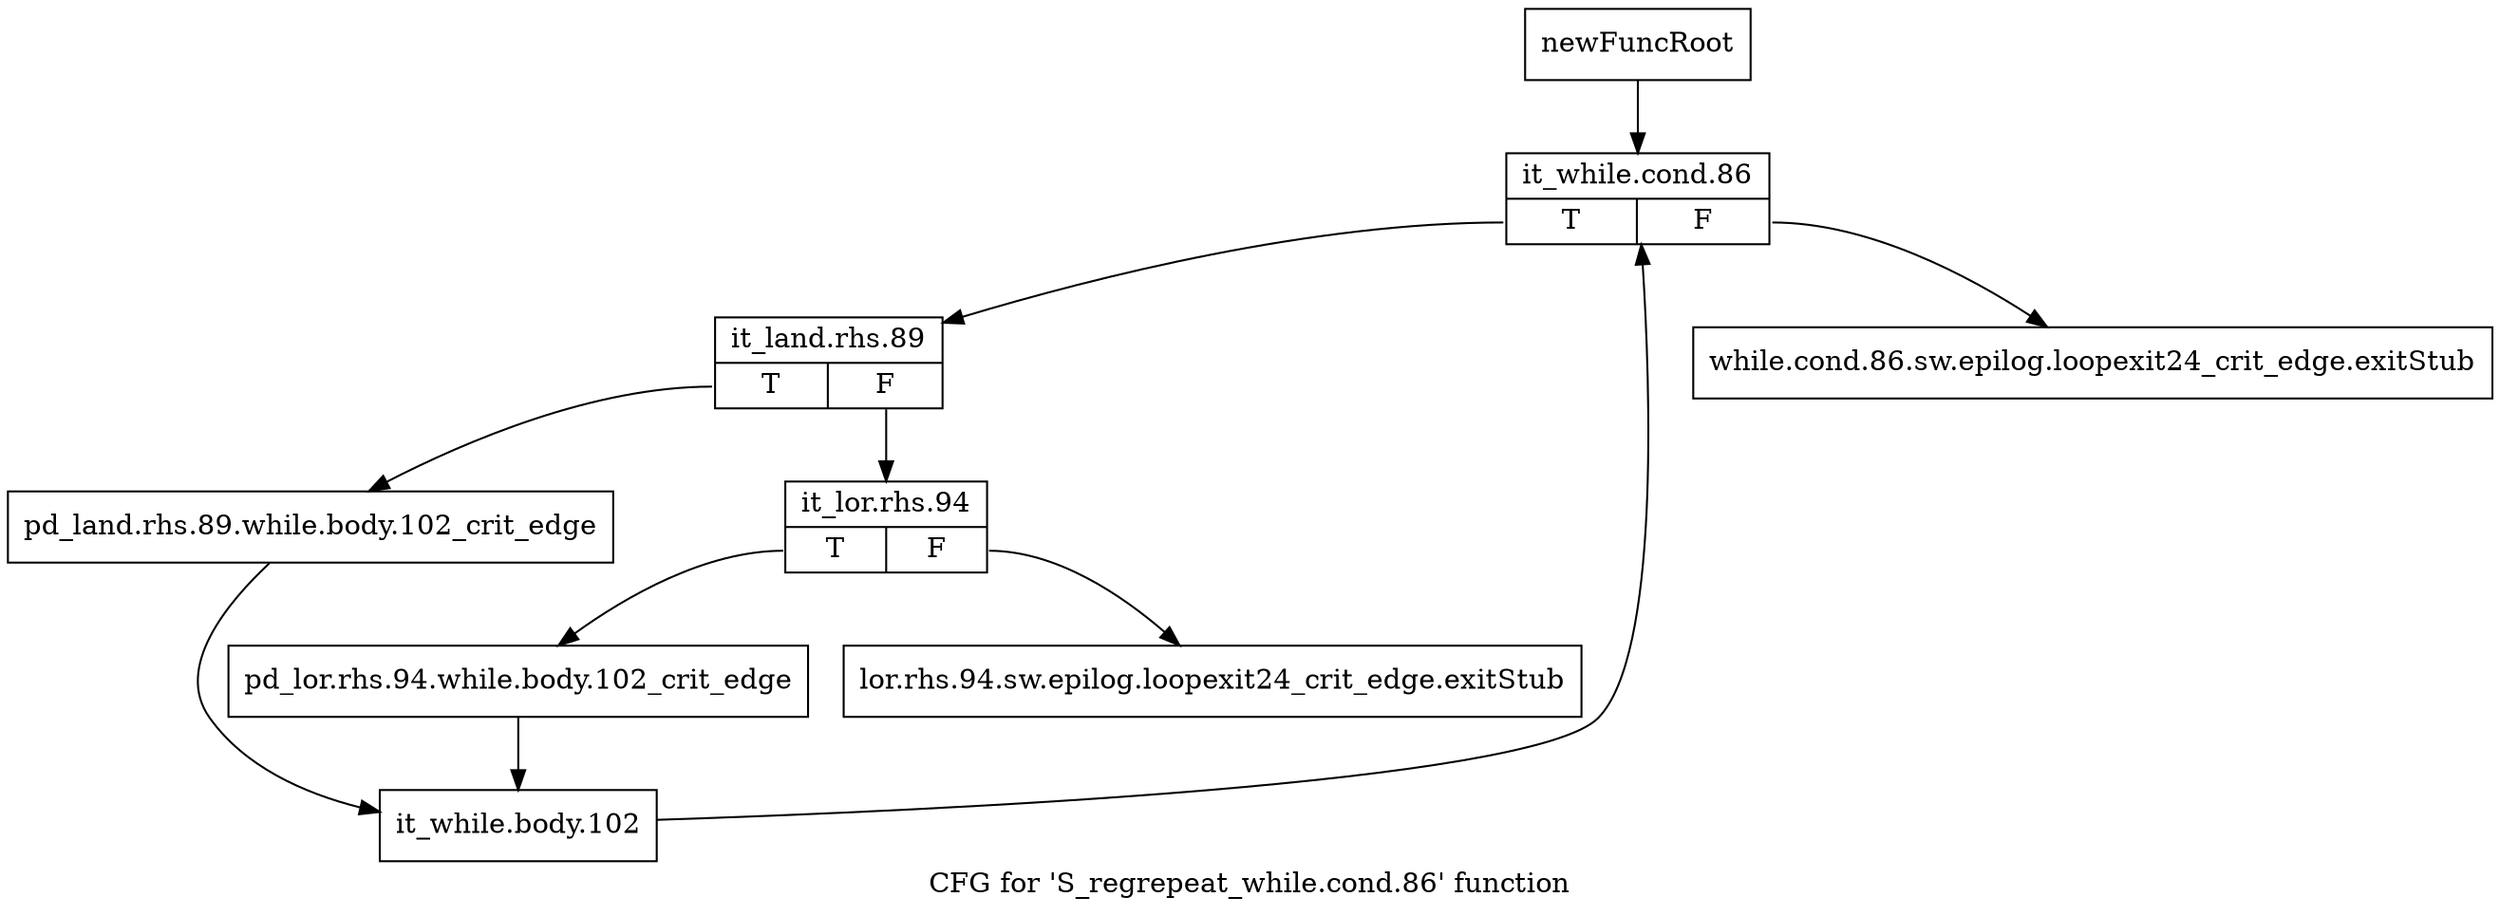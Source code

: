digraph "CFG for 'S_regrepeat_while.cond.86' function" {
	label="CFG for 'S_regrepeat_while.cond.86' function";

	Node0x54105e0 [shape=record,label="{newFuncRoot}"];
	Node0x54105e0 -> Node0x54106d0;
	Node0x5410630 [shape=record,label="{while.cond.86.sw.epilog.loopexit24_crit_edge.exitStub}"];
	Node0x5410680 [shape=record,label="{lor.rhs.94.sw.epilog.loopexit24_crit_edge.exitStub}"];
	Node0x54106d0 [shape=record,label="{it_while.cond.86|{<s0>T|<s1>F}}"];
	Node0x54106d0:s0 -> Node0x5410720;
	Node0x54106d0:s1 -> Node0x5410630;
	Node0x5410720 [shape=record,label="{it_land.rhs.89|{<s0>T|<s1>F}}"];
	Node0x5410720:s0 -> Node0x5410810;
	Node0x5410720:s1 -> Node0x5410770;
	Node0x5410770 [shape=record,label="{it_lor.rhs.94|{<s0>T|<s1>F}}"];
	Node0x5410770:s0 -> Node0x54107c0;
	Node0x5410770:s1 -> Node0x5410680;
	Node0x54107c0 [shape=record,label="{pd_lor.rhs.94.while.body.102_crit_edge}"];
	Node0x54107c0 -> Node0x5410860;
	Node0x5410810 [shape=record,label="{pd_land.rhs.89.while.body.102_crit_edge}"];
	Node0x5410810 -> Node0x5410860;
	Node0x5410860 [shape=record,label="{it_while.body.102}"];
	Node0x5410860 -> Node0x54106d0;
}
